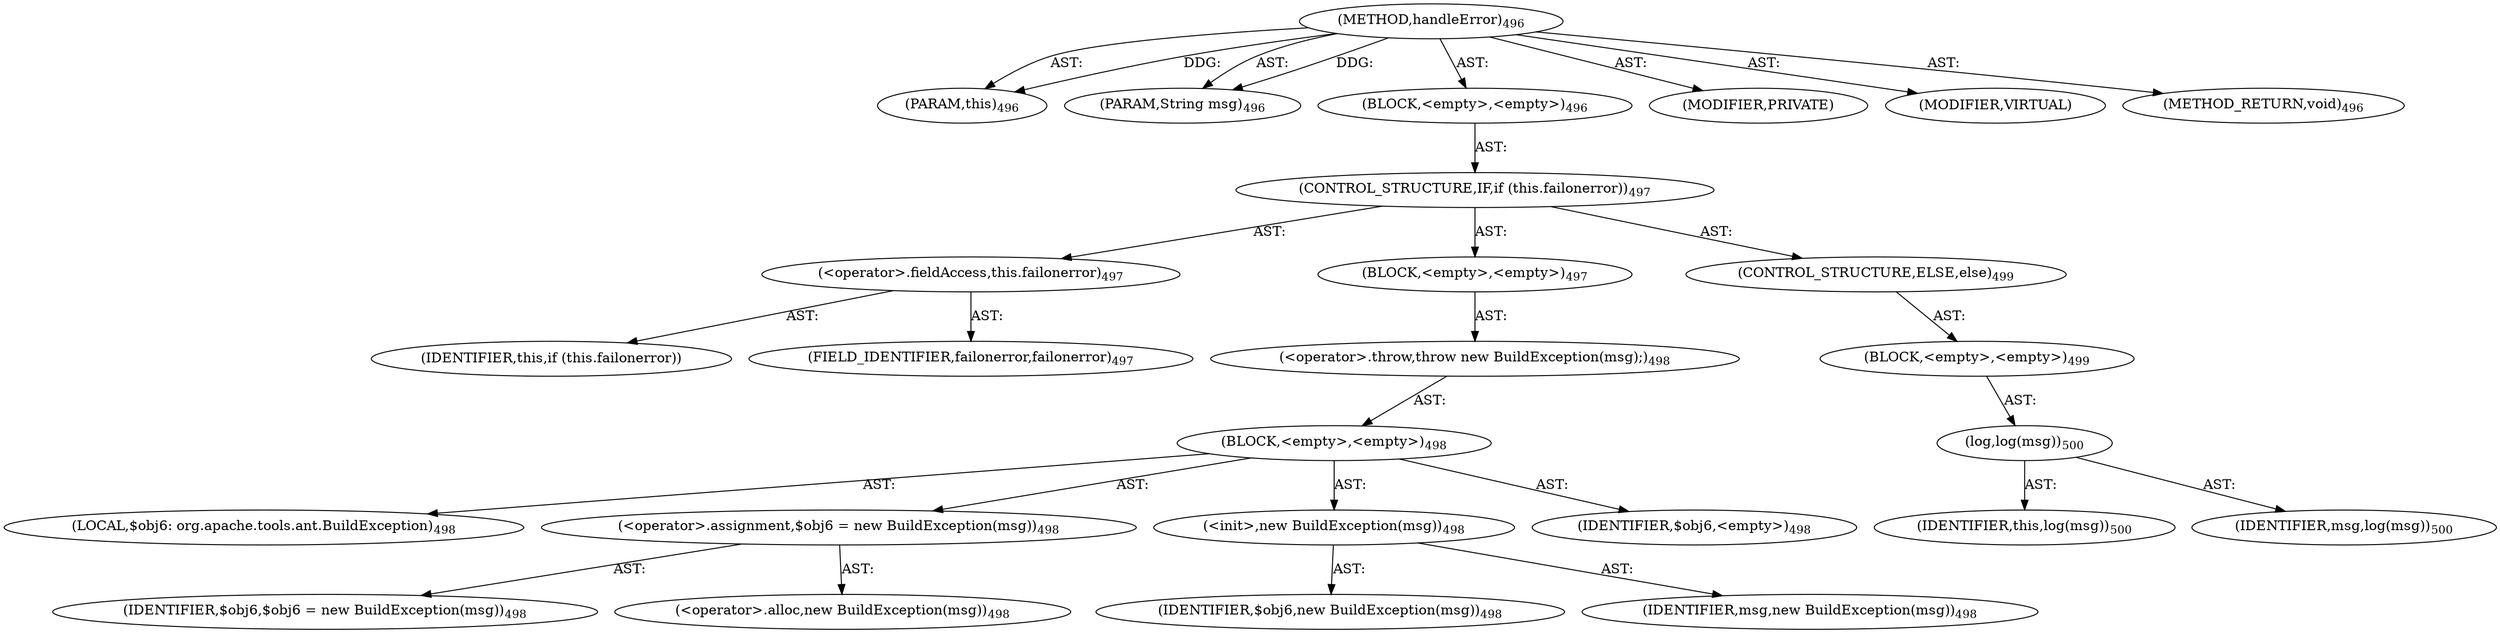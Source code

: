 digraph "handleError" {  
"111669149708" [label = <(METHOD,handleError)<SUB>496</SUB>> ]
"115964117000" [label = <(PARAM,this)<SUB>496</SUB>> ]
"115964117018" [label = <(PARAM,String msg)<SUB>496</SUB>> ]
"25769803832" [label = <(BLOCK,&lt;empty&gt;,&lt;empty&gt;)<SUB>496</SUB>> ]
"47244640294" [label = <(CONTROL_STRUCTURE,IF,if (this.failonerror))<SUB>497</SUB>> ]
"30064771290" [label = <(&lt;operator&gt;.fieldAccess,this.failonerror)<SUB>497</SUB>> ]
"68719476931" [label = <(IDENTIFIER,this,if (this.failonerror))> ]
"55834574888" [label = <(FIELD_IDENTIFIER,failonerror,failonerror)<SUB>497</SUB>> ]
"25769803833" [label = <(BLOCK,&lt;empty&gt;,&lt;empty&gt;)<SUB>497</SUB>> ]
"30064771291" [label = <(&lt;operator&gt;.throw,throw new BuildException(msg);)<SUB>498</SUB>> ]
"25769803834" [label = <(BLOCK,&lt;empty&gt;,&lt;empty&gt;)<SUB>498</SUB>> ]
"94489280540" [label = <(LOCAL,$obj6: org.apache.tools.ant.BuildException)<SUB>498</SUB>> ]
"30064771292" [label = <(&lt;operator&gt;.assignment,$obj6 = new BuildException(msg))<SUB>498</SUB>> ]
"68719476932" [label = <(IDENTIFIER,$obj6,$obj6 = new BuildException(msg))<SUB>498</SUB>> ]
"30064771293" [label = <(&lt;operator&gt;.alloc,new BuildException(msg))<SUB>498</SUB>> ]
"30064771294" [label = <(&lt;init&gt;,new BuildException(msg))<SUB>498</SUB>> ]
"68719476933" [label = <(IDENTIFIER,$obj6,new BuildException(msg))<SUB>498</SUB>> ]
"68719476934" [label = <(IDENTIFIER,msg,new BuildException(msg))<SUB>498</SUB>> ]
"68719476935" [label = <(IDENTIFIER,$obj6,&lt;empty&gt;)<SUB>498</SUB>> ]
"47244640295" [label = <(CONTROL_STRUCTURE,ELSE,else)<SUB>499</SUB>> ]
"25769803835" [label = <(BLOCK,&lt;empty&gt;,&lt;empty&gt;)<SUB>499</SUB>> ]
"30064771295" [label = <(log,log(msg))<SUB>500</SUB>> ]
"68719476757" [label = <(IDENTIFIER,this,log(msg))<SUB>500</SUB>> ]
"68719476936" [label = <(IDENTIFIER,msg,log(msg))<SUB>500</SUB>> ]
"133143986207" [label = <(MODIFIER,PRIVATE)> ]
"133143986208" [label = <(MODIFIER,VIRTUAL)> ]
"128849018892" [label = <(METHOD_RETURN,void)<SUB>496</SUB>> ]
  "111669149708" -> "115964117000"  [ label = "AST: "] 
  "111669149708" -> "115964117018"  [ label = "AST: "] 
  "111669149708" -> "25769803832"  [ label = "AST: "] 
  "111669149708" -> "133143986207"  [ label = "AST: "] 
  "111669149708" -> "133143986208"  [ label = "AST: "] 
  "111669149708" -> "128849018892"  [ label = "AST: "] 
  "25769803832" -> "47244640294"  [ label = "AST: "] 
  "47244640294" -> "30064771290"  [ label = "AST: "] 
  "47244640294" -> "25769803833"  [ label = "AST: "] 
  "47244640294" -> "47244640295"  [ label = "AST: "] 
  "30064771290" -> "68719476931"  [ label = "AST: "] 
  "30064771290" -> "55834574888"  [ label = "AST: "] 
  "25769803833" -> "30064771291"  [ label = "AST: "] 
  "30064771291" -> "25769803834"  [ label = "AST: "] 
  "25769803834" -> "94489280540"  [ label = "AST: "] 
  "25769803834" -> "30064771292"  [ label = "AST: "] 
  "25769803834" -> "30064771294"  [ label = "AST: "] 
  "25769803834" -> "68719476935"  [ label = "AST: "] 
  "30064771292" -> "68719476932"  [ label = "AST: "] 
  "30064771292" -> "30064771293"  [ label = "AST: "] 
  "30064771294" -> "68719476933"  [ label = "AST: "] 
  "30064771294" -> "68719476934"  [ label = "AST: "] 
  "47244640295" -> "25769803835"  [ label = "AST: "] 
  "25769803835" -> "30064771295"  [ label = "AST: "] 
  "30064771295" -> "68719476757"  [ label = "AST: "] 
  "30064771295" -> "68719476936"  [ label = "AST: "] 
  "111669149708" -> "115964117000"  [ label = "DDG: "] 
  "111669149708" -> "115964117018"  [ label = "DDG: "] 
}
